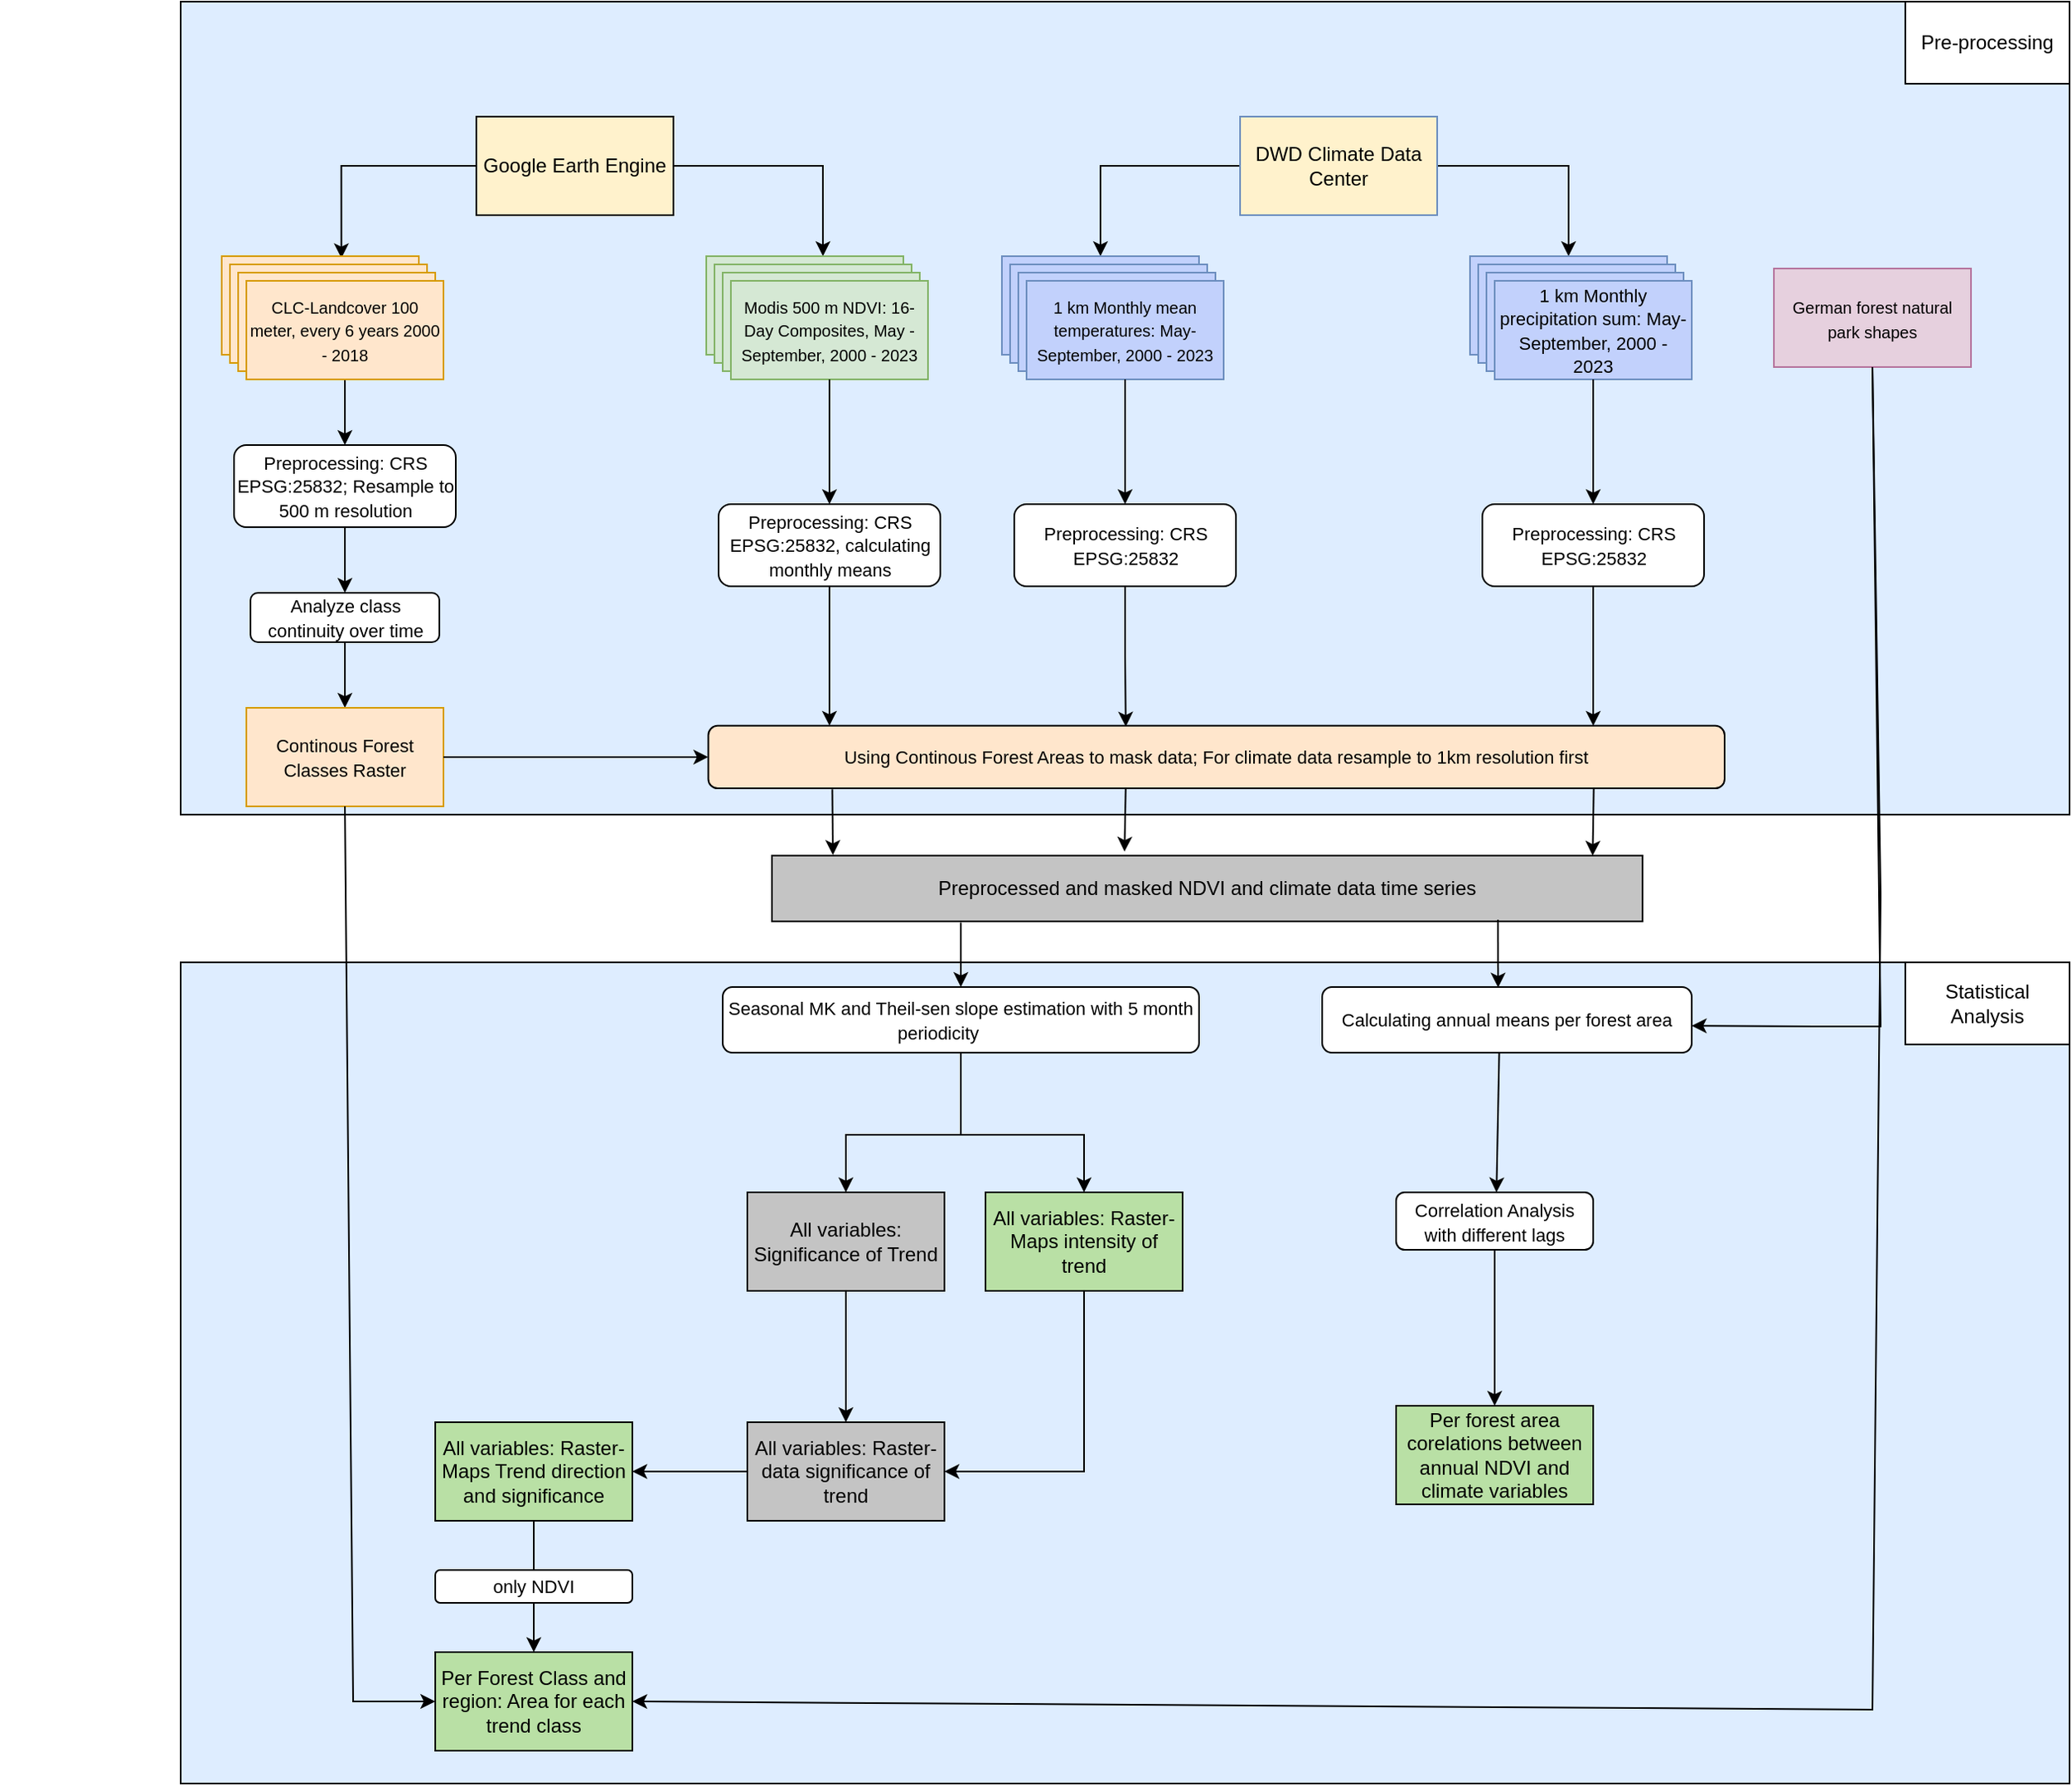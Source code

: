 <mxfile version="24.0.1" type="github">
  <diagram name="Seite-1" id="LFhBnV2CUkkyut7LVG_U">
    <mxGraphModel dx="953" dy="1349" grid="1" gridSize="5" guides="1" tooltips="1" connect="1" arrows="1" fold="1" page="1" pageScale="1" pageWidth="827" pageHeight="1169" math="0" shadow="0">
      <root>
        <mxCell id="0" />
        <mxCell id="1" parent="0" />
        <mxCell id="IiJ3tMai2EsCHPYlgADN-67" value="&amp;nbsp;" style="rounded=0;whiteSpace=wrap;html=1;fillColor=#DEEDFF;" parent="1" vertex="1">
          <mxGeometry x="1920" y="635" width="1150" height="500" as="geometry" />
        </mxCell>
        <mxCell id="IiJ3tMai2EsCHPYlgADN-65" value="&amp;nbsp;" style="rounded=0;whiteSpace=wrap;html=1;fillColor=#DEEDFF;" parent="1" vertex="1">
          <mxGeometry x="1920" y="50" width="1150" height="495" as="geometry" />
        </mxCell>
        <mxCell id="bqKsiePvDk-b0oD-ANCA-25" value="" style="edgeStyle=orthogonalEdgeStyle;rounded=0;orthogonalLoop=1;jettySize=auto;html=1;" parent="1" source="q-NroQc5tZUEkmXBCrXv-5" target="bqKsiePvDk-b0oD-ANCA-24" edge="1">
          <mxGeometry relative="1" as="geometry" />
        </mxCell>
        <mxCell id="bqKsiePvDk-b0oD-ANCA-29" value="" style="edgeStyle=orthogonalEdgeStyle;rounded=0;orthogonalLoop=1;jettySize=auto;html=1;" parent="1" source="q-NroQc5tZUEkmXBCrXv-5" target="bqKsiePvDk-b0oD-ANCA-28" edge="1">
          <mxGeometry relative="1" as="geometry" />
        </mxCell>
        <mxCell id="q-NroQc5tZUEkmXBCrXv-5" value="&lt;font style=&quot;font-size: 12px;&quot;&gt;DWD Climate Data Center&lt;br&gt;&lt;/font&gt;" style="rounded=0;whiteSpace=wrap;html=1;fillColor=#FFF2CC;strokeColor=#6c8ebf;" parent="1" vertex="1">
          <mxGeometry x="2565" y="120" width="120" height="60" as="geometry" />
        </mxCell>
        <mxCell id="bqKsiePvDk-b0oD-ANCA-4" value="" style="edgeStyle=orthogonalEdgeStyle;rounded=0;orthogonalLoop=1;jettySize=auto;html=1;entryX=0.592;entryY=0;entryDx=0;entryDy=0;entryPerimeter=0;" parent="1" source="q-NroQc5tZUEkmXBCrXv-6" target="q-NroQc5tZUEkmXBCrXv-3" edge="1">
          <mxGeometry relative="1" as="geometry">
            <mxPoint x="2305" y="90.053" as="targetPoint" />
          </mxGeometry>
        </mxCell>
        <mxCell id="bqKsiePvDk-b0oD-ANCA-31" value="" style="edgeStyle=orthogonalEdgeStyle;rounded=0;orthogonalLoop=1;jettySize=auto;html=1;entryX=0.607;entryY=0.02;entryDx=0;entryDy=0;entryPerimeter=0;" parent="1" source="q-NroQc5tZUEkmXBCrXv-6" target="bqKsiePvDk-b0oD-ANCA-30" edge="1">
          <mxGeometry relative="1" as="geometry" />
        </mxCell>
        <mxCell id="q-NroQc5tZUEkmXBCrXv-6" value="Google Earth Engine" style="rounded=0;whiteSpace=wrap;html=1;fillColor=#FFF2CC;" parent="1" vertex="1">
          <mxGeometry x="2100" y="120" width="120" height="60" as="geometry" />
        </mxCell>
        <mxCell id="bqKsiePvDk-b0oD-ANCA-45" value="" style="group" parent="1" vertex="1" connectable="0">
          <mxGeometry x="2705" y="205" width="135" height="75" as="geometry" />
        </mxCell>
        <mxCell id="bqKsiePvDk-b0oD-ANCA-28" value="&lt;font style=&quot;font-size: 12px;&quot;&gt;&lt;br&gt;&lt;/font&gt;" style="rounded=0;whiteSpace=wrap;html=1;fillColor=#C2D1FC;strokeColor=#6c8ebf;" parent="bqKsiePvDk-b0oD-ANCA-45" vertex="1">
          <mxGeometry width="120" height="60" as="geometry" />
        </mxCell>
        <mxCell id="bqKsiePvDk-b0oD-ANCA-42" value="&lt;font style=&quot;font-size: 12px;&quot;&gt;&lt;br&gt;&lt;/font&gt;" style="rounded=0;whiteSpace=wrap;html=1;fillColor=#C2D1FC;strokeColor=#6c8ebf;" parent="bqKsiePvDk-b0oD-ANCA-45" vertex="1">
          <mxGeometry x="5" y="5" width="120" height="60" as="geometry" />
        </mxCell>
        <mxCell id="bqKsiePvDk-b0oD-ANCA-43" value="&lt;font style=&quot;font-size: 12px;&quot;&gt;&lt;br&gt;&lt;/font&gt;" style="rounded=0;whiteSpace=wrap;html=1;fillColor=#C2D1FC;strokeColor=#6c8ebf;" parent="bqKsiePvDk-b0oD-ANCA-45" vertex="1">
          <mxGeometry x="10" y="10" width="120" height="60" as="geometry" />
        </mxCell>
        <mxCell id="bqKsiePvDk-b0oD-ANCA-44" value="&lt;font style=&quot;&quot;&gt;&lt;font style=&quot;font-size: 11px;&quot;&gt;1 km Monthly precipitation sum: May-September, 2000 - 2023&lt;/font&gt;&lt;br&gt;&lt;/font&gt;" style="rounded=0;whiteSpace=wrap;html=1;fillColor=#C2D1FC;strokeColor=#6c8ebf;" parent="bqKsiePvDk-b0oD-ANCA-45" vertex="1">
          <mxGeometry x="15" y="15" width="120" height="60" as="geometry" />
        </mxCell>
        <mxCell id="bqKsiePvDk-b0oD-ANCA-46" value="" style="group" parent="1" vertex="1" connectable="0">
          <mxGeometry x="2420" y="205" width="135" height="75" as="geometry" />
        </mxCell>
        <mxCell id="bqKsiePvDk-b0oD-ANCA-24" value="&lt;font style=&quot;font-size: 12px;&quot;&gt;Monthly mean temperatures: May-September, 2000 - 2023&lt;br&gt;&lt;/font&gt;" style="rounded=0;whiteSpace=wrap;html=1;fillColor=#C2D1FC;strokeColor=#6c8ebf;" parent="bqKsiePvDk-b0oD-ANCA-46" vertex="1">
          <mxGeometry width="120" height="60" as="geometry" />
        </mxCell>
        <mxCell id="bqKsiePvDk-b0oD-ANCA-39" value="&lt;font style=&quot;font-size: 12px;&quot;&gt;Monthly mean temperatures: May-September, 2000 - 2023&lt;br&gt;&lt;/font&gt;" style="rounded=0;whiteSpace=wrap;html=1;fillColor=#C2D1FC;strokeColor=#6c8ebf;" parent="bqKsiePvDk-b0oD-ANCA-46" vertex="1">
          <mxGeometry x="5" y="5" width="120" height="60" as="geometry" />
        </mxCell>
        <mxCell id="bqKsiePvDk-b0oD-ANCA-40" value="&lt;font style=&quot;font-size: 12px;&quot;&gt;Monthly mean temperatures: May-September, 2000 - 2023&lt;br&gt;&lt;/font&gt;" style="rounded=0;whiteSpace=wrap;html=1;fillColor=#C2D1FC;strokeColor=#6c8ebf;" parent="bqKsiePvDk-b0oD-ANCA-46" vertex="1">
          <mxGeometry x="10" y="10" width="120" height="60" as="geometry" />
        </mxCell>
        <mxCell id="bqKsiePvDk-b0oD-ANCA-41" value="&lt;font style=&quot;&quot;&gt;&lt;font style=&quot;font-size: 10px;&quot;&gt;1 km Monthly mean temperatures: May-September, 2000 - 2023&lt;/font&gt;&lt;br&gt;&lt;/font&gt;" style="rounded=0;whiteSpace=wrap;html=1;fillColor=#C2D1FC;strokeColor=#6c8ebf;" parent="bqKsiePvDk-b0oD-ANCA-46" vertex="1">
          <mxGeometry x="15" y="15" width="120" height="60" as="geometry" />
        </mxCell>
        <mxCell id="bqKsiePvDk-b0oD-ANCA-47" value="" style="group" parent="1" vertex="1" connectable="0">
          <mxGeometry x="2240" y="205" width="135" height="75" as="geometry" />
        </mxCell>
        <mxCell id="q-NroQc5tZUEkmXBCrXv-3" value="Modis 250 m NDVI: 16-Day Composites; 2000 - 2023" style="rounded=0;whiteSpace=wrap;html=1;fillColor=#d5e8d4;strokeColor=#82b366;" parent="bqKsiePvDk-b0oD-ANCA-47" vertex="1">
          <mxGeometry width="120" height="60" as="geometry" />
        </mxCell>
        <mxCell id="bqKsiePvDk-b0oD-ANCA-21" value="Modis 250 m NDVI: 16-Day Composites; 2000 - 2023" style="rounded=0;whiteSpace=wrap;html=1;fillColor=#d5e8d4;strokeColor=#82b366;" parent="bqKsiePvDk-b0oD-ANCA-47" vertex="1">
          <mxGeometry x="5" y="5" width="120" height="60" as="geometry" />
        </mxCell>
        <mxCell id="bqKsiePvDk-b0oD-ANCA-22" value="Modis 250 m NDVI: 16-Day Composites; 2000 - 2023" style="rounded=0;whiteSpace=wrap;html=1;fillColor=#d5e8d4;strokeColor=#82b366;" parent="bqKsiePvDk-b0oD-ANCA-47" vertex="1">
          <mxGeometry x="10" y="10" width="120" height="60" as="geometry" />
        </mxCell>
        <mxCell id="bqKsiePvDk-b0oD-ANCA-23" value="&lt;font style=&quot;font-size: 10px;&quot;&gt;Modis 500 m NDVI: 16-Day Composites, May - September, 2000 - 2023&lt;/font&gt;" style="rounded=0;whiteSpace=wrap;html=1;fillColor=#d5e8d4;strokeColor=#82b366;" parent="bqKsiePvDk-b0oD-ANCA-47" vertex="1">
          <mxGeometry x="15" y="15" width="120" height="60" as="geometry" />
        </mxCell>
        <mxCell id="bqKsiePvDk-b0oD-ANCA-49" value="" style="group" parent="1" vertex="1" connectable="0">
          <mxGeometry x="1810" y="245" width="390" height="315" as="geometry" />
        </mxCell>
        <mxCell id="bqKsiePvDk-b0oD-ANCA-38" value="" style="edgeStyle=orthogonalEdgeStyle;rounded=0;orthogonalLoop=1;jettySize=auto;html=1;" parent="bqKsiePvDk-b0oD-ANCA-49" source="bqKsiePvDk-b0oD-ANCA-15" target="TDu1QzF_pjIgGod2TFzb-9" edge="1">
          <mxGeometry relative="1" as="geometry" />
        </mxCell>
        <mxCell id="bqKsiePvDk-b0oD-ANCA-15" value="&lt;font style=&quot;font-size: 11px;&quot;&gt;Analyze class continuity over time&lt;/font&gt;" style="rounded=1;whiteSpace=wrap;html=1;" parent="bqKsiePvDk-b0oD-ANCA-49" vertex="1">
          <mxGeometry x="152.5" y="165" width="115" height="30" as="geometry" />
        </mxCell>
        <mxCell id="bqKsiePvDk-b0oD-ANCA-33" value="" style="edgeStyle=orthogonalEdgeStyle;rounded=0;orthogonalLoop=1;jettySize=auto;html=1;" parent="bqKsiePvDk-b0oD-ANCA-49" source="bqKsiePvDk-b0oD-ANCA-9" target="bqKsiePvDk-b0oD-ANCA-15" edge="1">
          <mxGeometry relative="1" as="geometry" />
        </mxCell>
        <mxCell id="bqKsiePvDk-b0oD-ANCA-9" value="&lt;font style=&quot;font-size: 11px;&quot;&gt;Preprocessing: CRS EPSG:25832; Resample to 500 m resolution&lt;/font&gt;" style="rounded=1;whiteSpace=wrap;html=1;" parent="bqKsiePvDk-b0oD-ANCA-49" vertex="1">
          <mxGeometry x="142.5" y="75" width="135" height="50" as="geometry" />
        </mxCell>
        <mxCell id="bqKsiePvDk-b0oD-ANCA-32" value="" style="edgeStyle=orthogonalEdgeStyle;rounded=0;orthogonalLoop=1;jettySize=auto;html=1;exitX=0.5;exitY=1;exitDx=0;exitDy=0;" parent="bqKsiePvDk-b0oD-ANCA-49" source="bqKsiePvDk-b0oD-ANCA-36" target="bqKsiePvDk-b0oD-ANCA-9" edge="1">
          <mxGeometry relative="1" as="geometry" />
        </mxCell>
        <mxCell id="bqKsiePvDk-b0oD-ANCA-48" value="" style="group" parent="bqKsiePvDk-b0oD-ANCA-49" vertex="1" connectable="0">
          <mxGeometry x="135" y="-40" width="135" height="75" as="geometry" />
        </mxCell>
        <mxCell id="bqKsiePvDk-b0oD-ANCA-30" value="CLC-Landcover 100 meter, every 6 years 2000 - 2018" style="rounded=0;whiteSpace=wrap;html=1;fillColor=#ffe6cc;strokeColor=#d79b00;" parent="bqKsiePvDk-b0oD-ANCA-48" vertex="1">
          <mxGeometry width="120" height="60" as="geometry" />
        </mxCell>
        <mxCell id="bqKsiePvDk-b0oD-ANCA-34" value="CLC-Landcover 100 meter, every 6 years 2000 - 2018" style="rounded=0;whiteSpace=wrap;html=1;fillColor=#ffe6cc;strokeColor=#d79b00;" parent="bqKsiePvDk-b0oD-ANCA-48" vertex="1">
          <mxGeometry x="5" y="5" width="120" height="60" as="geometry" />
        </mxCell>
        <mxCell id="bqKsiePvDk-b0oD-ANCA-35" value="CLC-Landcover 100 meter, every 6 years 2000 - 2018" style="rounded=0;whiteSpace=wrap;html=1;fillColor=#ffe6cc;strokeColor=#d79b00;" parent="bqKsiePvDk-b0oD-ANCA-48" vertex="1">
          <mxGeometry x="10" y="10" width="120" height="60" as="geometry" />
        </mxCell>
        <mxCell id="bqKsiePvDk-b0oD-ANCA-36" value="&lt;font style=&quot;font-size: 10px;&quot;&gt;CLC-Landcover 100 meter, every 6 years 2000 - 2018&lt;/font&gt;" style="rounded=0;whiteSpace=wrap;html=1;fillColor=#ffe6cc;strokeColor=#d79b00;" parent="bqKsiePvDk-b0oD-ANCA-48" vertex="1">
          <mxGeometry x="15" y="15" width="120" height="60" as="geometry" />
        </mxCell>
        <mxCell id="TDu1QzF_pjIgGod2TFzb-9" value="&lt;font style=&quot;font-size: 11px;&quot;&gt;Continous Forest Classes Raster&lt;/font&gt;" style="rounded=0;whiteSpace=wrap;html=1;fillColor=#ffe6cc;strokeColor=#d79b00;" parent="bqKsiePvDk-b0oD-ANCA-49" vertex="1">
          <mxGeometry x="150" y="235" width="120" height="60" as="geometry" />
        </mxCell>
        <mxCell id="IiJ3tMai2EsCHPYlgADN-5" value="" style="edgeStyle=orthogonalEdgeStyle;rounded=0;orthogonalLoop=1;jettySize=auto;html=1;" parent="1" source="bqKsiePvDk-b0oD-ANCA-50" target="bqKsiePvDk-b0oD-ANCA-59" edge="1">
          <mxGeometry relative="1" as="geometry">
            <Array as="points">
              <mxPoint x="2315" y="460" />
              <mxPoint x="2315" y="460" />
            </Array>
          </mxGeometry>
        </mxCell>
        <mxCell id="bqKsiePvDk-b0oD-ANCA-50" value="&lt;font style=&quot;font-size: 11px;&quot;&gt;Preprocessing: CRS EPSG:25832, calculating monthly means&lt;/font&gt;" style="rounded=1;whiteSpace=wrap;html=1;" parent="1" vertex="1">
          <mxGeometry x="2247.5" y="356" width="135" height="50" as="geometry" />
        </mxCell>
        <mxCell id="bqKsiePvDk-b0oD-ANCA-51" value="" style="edgeStyle=orthogonalEdgeStyle;rounded=0;orthogonalLoop=1;jettySize=auto;html=1;" parent="1" source="bqKsiePvDk-b0oD-ANCA-23" target="bqKsiePvDk-b0oD-ANCA-50" edge="1">
          <mxGeometry relative="1" as="geometry" />
        </mxCell>
        <mxCell id="IiJ3tMai2EsCHPYlgADN-3" value="" style="edgeStyle=orthogonalEdgeStyle;rounded=0;orthogonalLoop=1;jettySize=auto;html=1;entryX=0.157;entryY=0.013;entryDx=0;entryDy=0;entryPerimeter=0;" parent="1" source="bqKsiePvDk-b0oD-ANCA-52" edge="1">
          <mxGeometry relative="1" as="geometry">
            <mxPoint x="2495.403" y="491.436" as="targetPoint" />
          </mxGeometry>
        </mxCell>
        <mxCell id="bqKsiePvDk-b0oD-ANCA-52" value="&lt;font style=&quot;font-size: 11px;&quot;&gt;Preprocessing: CRS EPSG:25832&lt;/font&gt;" style="rounded=1;whiteSpace=wrap;html=1;" parent="1" vertex="1">
          <mxGeometry x="2427.5" y="356" width="135" height="50" as="geometry" />
        </mxCell>
        <mxCell id="IiJ3tMai2EsCHPYlgADN-4" value="" style="edgeStyle=orthogonalEdgeStyle;rounded=0;orthogonalLoop=1;jettySize=auto;html=1;" parent="1" source="bqKsiePvDk-b0oD-ANCA-53" edge="1">
          <mxGeometry relative="1" as="geometry">
            <mxPoint x="2780.0" y="490.94" as="targetPoint" />
            <Array as="points">
              <mxPoint x="2780" y="445" />
              <mxPoint x="2780" y="445" />
            </Array>
          </mxGeometry>
        </mxCell>
        <mxCell id="bqKsiePvDk-b0oD-ANCA-53" value="&lt;font style=&quot;font-size: 11px;&quot;&gt;Preprocessing: CRS EPSG:25832&lt;/font&gt;" style="rounded=1;whiteSpace=wrap;html=1;" parent="1" vertex="1">
          <mxGeometry x="2712.5" y="356" width="135" height="50" as="geometry" />
        </mxCell>
        <mxCell id="bqKsiePvDk-b0oD-ANCA-54" value="" style="edgeStyle=orthogonalEdgeStyle;rounded=0;orthogonalLoop=1;jettySize=auto;html=1;" parent="1" source="bqKsiePvDk-b0oD-ANCA-41" target="bqKsiePvDk-b0oD-ANCA-52" edge="1">
          <mxGeometry relative="1" as="geometry" />
        </mxCell>
        <mxCell id="bqKsiePvDk-b0oD-ANCA-55" value="" style="edgeStyle=orthogonalEdgeStyle;rounded=0;orthogonalLoop=1;jettySize=auto;html=1;" parent="1" source="bqKsiePvDk-b0oD-ANCA-44" target="bqKsiePvDk-b0oD-ANCA-53" edge="1">
          <mxGeometry relative="1" as="geometry" />
        </mxCell>
        <mxCell id="bqKsiePvDk-b0oD-ANCA-59" value="&lt;font style=&quot;font-size: 11px;&quot;&gt;Using Continous Forest Areas to mask data; For climate data resample to 1km resolution first&lt;/font&gt;" style="rounded=1;whiteSpace=wrap;html=1;fillColor=#FFE6CC;" parent="1" vertex="1">
          <mxGeometry x="2241.25" y="490.93" width="618.75" height="38.13" as="geometry" />
        </mxCell>
        <mxCell id="IiJ3tMai2EsCHPYlgADN-10" value="&lt;font style=&quot;font-size: 11px;&quot;&gt;Seasonal MK and Theil-sen slope estimation with 5 month periodicity&amp;nbsp; &amp;nbsp; &amp;nbsp; &amp;nbsp; &amp;nbsp;&lt;/font&gt;" style="rounded=1;whiteSpace=wrap;html=1;fillColor=#FFFFFF;" parent="1" vertex="1">
          <mxGeometry x="2250" y="650" width="290" height="40" as="geometry" />
        </mxCell>
        <mxCell id="IiJ3tMai2EsCHPYlgADN-21" value="" style="edgeStyle=orthogonalEdgeStyle;rounded=0;orthogonalLoop=1;jettySize=auto;html=1;" parent="1" source="TDu1QzF_pjIgGod2TFzb-9" target="bqKsiePvDk-b0oD-ANCA-59" edge="1">
          <mxGeometry relative="1" as="geometry" />
        </mxCell>
        <mxCell id="IiJ3tMai2EsCHPYlgADN-40" value="" style="edgeStyle=orthogonalEdgeStyle;rounded=0;orthogonalLoop=1;jettySize=auto;html=1;" parent="1" source="IiJ3tMai2EsCHPYlgADN-26" target="IiJ3tMai2EsCHPYlgADN-39" edge="1">
          <mxGeometry relative="1" as="geometry" />
        </mxCell>
        <mxCell id="IiJ3tMai2EsCHPYlgADN-26" value="All variables:&lt;br style=&quot;border-color: var(--border-color);&quot;&gt;Significance of Trend" style="rounded=0;whiteSpace=wrap;html=1;fillColor=#C4C4C4;" parent="1" vertex="1">
          <mxGeometry x="2265" y="775" width="120" height="60" as="geometry" />
        </mxCell>
        <mxCell id="IiJ3tMai2EsCHPYlgADN-42" value="" style="edgeStyle=orthogonalEdgeStyle;rounded=0;orthogonalLoop=1;jettySize=auto;html=1;entryX=1;entryY=0.5;entryDx=0;entryDy=0;" parent="1" source="IiJ3tMai2EsCHPYlgADN-28" target="IiJ3tMai2EsCHPYlgADN-39" edge="1">
          <mxGeometry relative="1" as="geometry">
            <mxPoint x="2470" y="960" as="targetPoint" />
            <Array as="points">
              <mxPoint x="2470" y="945" />
            </Array>
          </mxGeometry>
        </mxCell>
        <mxCell id="IiJ3tMai2EsCHPYlgADN-28" value="All variables: Raster-Maps intensity of trend" style="rounded=0;whiteSpace=wrap;html=1;fillColor=#B9E0A5;" parent="1" vertex="1">
          <mxGeometry x="2410" y="775" width="120" height="60" as="geometry" />
        </mxCell>
        <mxCell id="IiJ3tMai2EsCHPYlgADN-63" value="" style="edgeStyle=orthogonalEdgeStyle;rounded=0;orthogonalLoop=1;jettySize=auto;html=1;entryX=0.5;entryY=0;entryDx=0;entryDy=0;" parent="1" source="IiJ3tMai2EsCHPYlgADN-30" target="IiJ3tMai2EsCHPYlgADN-64" edge="1">
          <mxGeometry relative="1" as="geometry">
            <mxPoint x="2720" y="890" as="targetPoint" />
          </mxGeometry>
        </mxCell>
        <mxCell id="IiJ3tMai2EsCHPYlgADN-30" value="&lt;font style=&quot;font-size: 11px;&quot;&gt;Correlation Analysis with different lags&lt;/font&gt;" style="rounded=1;whiteSpace=wrap;html=1;" parent="1" vertex="1">
          <mxGeometry x="2660" y="775" width="120" height="35" as="geometry" />
        </mxCell>
        <mxCell id="IiJ3tMai2EsCHPYlgADN-35" value="" style="endArrow=classic;html=1;rounded=0;exitX=0.5;exitY=1;exitDx=0;exitDy=0;entryX=0.5;entryY=0;entryDx=0;entryDy=0;" parent="1" source="IiJ3tMai2EsCHPYlgADN-10" target="IiJ3tMai2EsCHPYlgADN-28" edge="1">
          <mxGeometry width="50" height="50" relative="1" as="geometry">
            <mxPoint x="2505" y="750" as="sourcePoint" />
            <mxPoint x="2555" y="700" as="targetPoint" />
            <Array as="points">
              <mxPoint x="2395" y="740" />
              <mxPoint x="2470" y="740" />
            </Array>
          </mxGeometry>
        </mxCell>
        <mxCell id="IiJ3tMai2EsCHPYlgADN-36" value="" style="endArrow=classic;html=1;rounded=0;entryX=0.5;entryY=0;entryDx=0;entryDy=0;exitX=0.5;exitY=1;exitDx=0;exitDy=0;" parent="1" source="IiJ3tMai2EsCHPYlgADN-10" target="IiJ3tMai2EsCHPYlgADN-26" edge="1">
          <mxGeometry width="50" height="50" relative="1" as="geometry">
            <mxPoint x="2395" y="750" as="sourcePoint" />
            <mxPoint x="2410" y="680" as="targetPoint" />
            <Array as="points">
              <mxPoint x="2395" y="740" />
              <mxPoint x="2325" y="740" />
            </Array>
          </mxGeometry>
        </mxCell>
        <mxCell id="IiJ3tMai2EsCHPYlgADN-38" value="" style="endArrow=classic;html=1;rounded=0;entryX=0.5;entryY=0;entryDx=0;entryDy=0;exitX=0.479;exitY=0.992;exitDx=0;exitDy=0;exitPerimeter=0;" parent="1" source="IiJ3tMai2EsCHPYlgADN-76" edge="1">
          <mxGeometry width="50" height="50" relative="1" as="geometry">
            <mxPoint x="2721" y="698" as="sourcePoint" />
            <mxPoint x="2721.1" y="775" as="targetPoint" />
          </mxGeometry>
        </mxCell>
        <mxCell id="IiJ3tMai2EsCHPYlgADN-45" value="" style="edgeStyle=orthogonalEdgeStyle;rounded=0;orthogonalLoop=1;jettySize=auto;html=1;" parent="1" source="IiJ3tMai2EsCHPYlgADN-39" target="IiJ3tMai2EsCHPYlgADN-44" edge="1">
          <mxGeometry relative="1" as="geometry" />
        </mxCell>
        <mxCell id="IiJ3tMai2EsCHPYlgADN-39" value="All variables: Raster-data significance of trend" style="rounded=0;whiteSpace=wrap;html=1;fillColor=#C4C4C4;" parent="1" vertex="1">
          <mxGeometry x="2265" y="915" width="120" height="60" as="geometry" />
        </mxCell>
        <mxCell id="IiJ3tMai2EsCHPYlgADN-43" value="" style="endArrow=classic;html=1;rounded=0;exitX=0.5;exitY=1;exitDx=0;exitDy=0;entryX=0;entryY=0.5;entryDx=0;entryDy=0;" parent="1" source="TDu1QzF_pjIgGod2TFzb-9" target="IiJ3tMai2EsCHPYlgADN-58" edge="1">
          <mxGeometry width="50" height="50" relative="1" as="geometry">
            <mxPoint x="2240" y="650" as="sourcePoint" />
            <mxPoint x="2045" y="875" as="targetPoint" />
            <Array as="points">
              <mxPoint x="2025" y="1085" />
            </Array>
          </mxGeometry>
        </mxCell>
        <mxCell id="IiJ3tMai2EsCHPYlgADN-59" value="" style="edgeStyle=orthogonalEdgeStyle;rounded=0;orthogonalLoop=1;jettySize=auto;html=1;" parent="1" source="IiJ3tMai2EsCHPYlgADN-44" target="IiJ3tMai2EsCHPYlgADN-58" edge="1">
          <mxGeometry relative="1" as="geometry" />
        </mxCell>
        <mxCell id="IiJ3tMai2EsCHPYlgADN-44" value="All variables: Raster-Maps Trend direction and significance" style="rounded=0;whiteSpace=wrap;html=1;fillColor=#B9E0A5;" parent="1" vertex="1">
          <mxGeometry x="2075" y="915" width="120" height="60" as="geometry" />
        </mxCell>
        <mxCell id="IiJ3tMai2EsCHPYlgADN-52" value="&lt;font style=&quot;&quot;&gt;&lt;font style=&quot;font-size: 10px;&quot;&gt;German forest natural park shapes&lt;/font&gt;&lt;br&gt;&lt;/font&gt;" style="rounded=0;whiteSpace=wrap;html=1;fillColor=#E6D0DE;strokeColor=#B5739D;" parent="1" vertex="1">
          <mxGeometry x="2890" y="212.5" width="120" height="60" as="geometry" />
        </mxCell>
        <mxCell id="IiJ3tMai2EsCHPYlgADN-56" value="" style="endArrow=classic;html=1;rounded=0;exitX=0.5;exitY=1;exitDx=0;exitDy=0;entryX=1;entryY=0.59;entryDx=0;entryDy=0;entryPerimeter=0;" parent="1" source="IiJ3tMai2EsCHPYlgADN-52" target="IiJ3tMai2EsCHPYlgADN-76" edge="1">
          <mxGeometry width="50" height="50" relative="1" as="geometry">
            <mxPoint x="2985" y="270" as="sourcePoint" />
            <mxPoint x="2805" y="615" as="targetPoint" />
            <Array as="points">
              <mxPoint x="2955" y="674" />
              <mxPoint x="2915" y="674" />
            </Array>
          </mxGeometry>
        </mxCell>
        <mxCell id="IiJ3tMai2EsCHPYlgADN-57" value="" style="endArrow=classic;html=1;rounded=0;exitX=0.5;exitY=1;exitDx=0;exitDy=0;entryX=1;entryY=0.5;entryDx=0;entryDy=0;" parent="1" source="IiJ3tMai2EsCHPYlgADN-52" target="IiJ3tMai2EsCHPYlgADN-58" edge="1">
          <mxGeometry width="50" height="50" relative="1" as="geometry">
            <mxPoint x="2984.71" y="270" as="sourcePoint" />
            <mxPoint x="2125" y="930" as="targetPoint" />
            <Array as="points">
              <mxPoint x="2955" y="594" />
              <mxPoint x="2950" y="1090" />
            </Array>
          </mxGeometry>
        </mxCell>
        <mxCell id="IiJ3tMai2EsCHPYlgADN-58" value="Per Forest Class and region: Area for each trend class" style="rounded=0;whiteSpace=wrap;html=1;fillColor=#B9E0A5;" parent="1" vertex="1">
          <mxGeometry x="2075" y="1055" width="120" height="60" as="geometry" />
        </mxCell>
        <mxCell id="IiJ3tMai2EsCHPYlgADN-60" value="&lt;font style=&quot;font-size: 11px;&quot;&gt;only NDVI&lt;/font&gt;" style="rounded=1;whiteSpace=wrap;html=1;" parent="1" vertex="1">
          <mxGeometry x="2075" y="1005" width="120" height="20" as="geometry" />
        </mxCell>
        <mxCell id="IiJ3tMai2EsCHPYlgADN-64" value="Per forest area corelations between annual NDVI and climate variables" style="rounded=0;whiteSpace=wrap;html=1;fillColor=#B9E0A5;" parent="1" vertex="1">
          <mxGeometry x="2660" y="905" width="120" height="60" as="geometry" />
        </mxCell>
        <mxCell id="IiJ3tMai2EsCHPYlgADN-66" value="Pre-processing" style="rounded=0;whiteSpace=wrap;html=1;" parent="1" vertex="1">
          <mxGeometry x="2970" y="50" width="100" height="50" as="geometry" />
        </mxCell>
        <mxCell id="IiJ3tMai2EsCHPYlgADN-68" value="Statistical Analysis" style="rounded=0;whiteSpace=wrap;html=1;" parent="1" vertex="1">
          <mxGeometry x="2970" y="635" width="100" height="50" as="geometry" />
        </mxCell>
        <mxCell id="IiJ3tMai2EsCHPYlgADN-69" value="Preprocessed and masked NDVI and climate data time series" style="rounded=0;whiteSpace=wrap;html=1;fillColor=#C4C4C4;" parent="1" vertex="1">
          <mxGeometry x="2280" y="570" width="530" height="40" as="geometry" />
        </mxCell>
        <mxCell id="IiJ3tMai2EsCHPYlgADN-71" value="" style="endArrow=classic;html=1;rounded=0;exitX=0.862;exitY=0.975;exitDx=0;exitDy=0;exitPerimeter=0;entryX=0.932;entryY=-0.01;entryDx=0;entryDy=0;entryPerimeter=0;" parent="1" edge="1">
          <mxGeometry width="50" height="50" relative="1" as="geometry">
            <mxPoint x="2780.323" y="528.507" as="sourcePoint" />
            <mxPoint x="2779.67" y="570.0" as="targetPoint" />
          </mxGeometry>
        </mxCell>
        <mxCell id="IiJ3tMai2EsCHPYlgADN-72" value="" style="endArrow=classic;html=1;rounded=0;exitX=0.415;exitY=0.996;exitDx=0;exitDy=0;exitPerimeter=0;entryX=0.41;entryY=-0.065;entryDx=0;entryDy=0;entryPerimeter=0;" parent="1" edge="1">
          <mxGeometry width="50" height="50" relative="1" as="geometry">
            <mxPoint x="2495.361" y="529.057" as="sourcePoint" />
            <mxPoint x="2494.63" y="567.55" as="targetPoint" />
          </mxGeometry>
        </mxCell>
        <mxCell id="IiJ3tMai2EsCHPYlgADN-74" value="" style="endArrow=classic;html=1;rounded=0;exitX=0.122;exitY=1.014;exitDx=0;exitDy=0;exitPerimeter=0;entryX=0.07;entryY=-0.01;entryDx=0;entryDy=0;entryPerimeter=0;" parent="1" source="bqKsiePvDk-b0oD-ANCA-59" target="IiJ3tMai2EsCHPYlgADN-69" edge="1">
          <mxGeometry width="50" height="50" relative="1" as="geometry">
            <mxPoint x="2330" y="565" as="sourcePoint" />
            <mxPoint x="2380" y="515" as="targetPoint" />
          </mxGeometry>
        </mxCell>
        <mxCell id="IiJ3tMai2EsCHPYlgADN-75" value="" style="endArrow=classic;html=1;rounded=0;exitX=0.217;exitY=1.018;exitDx=0;exitDy=0;exitPerimeter=0;entryX=0.5;entryY=0;entryDx=0;entryDy=0;" parent="1" source="IiJ3tMai2EsCHPYlgADN-69" target="IiJ3tMai2EsCHPYlgADN-10" edge="1">
          <mxGeometry width="50" height="50" relative="1" as="geometry">
            <mxPoint x="2620" y="705" as="sourcePoint" />
            <mxPoint x="2670" y="655" as="targetPoint" />
          </mxGeometry>
        </mxCell>
        <mxCell id="IiJ3tMai2EsCHPYlgADN-76" value="&lt;font style=&quot;font-size: 11px;&quot;&gt;Calculating annual means per forest area&lt;/font&gt;" style="rounded=1;whiteSpace=wrap;html=1;fillColor=#FFFFFF;" parent="1" vertex="1">
          <mxGeometry x="2615" y="650" width="225" height="40" as="geometry" />
        </mxCell>
        <mxCell id="IiJ3tMai2EsCHPYlgADN-77" value="" style="endArrow=classic;html=1;rounded=0;exitX=0.834;exitY=0.976;exitDx=0;exitDy=0;exitPerimeter=0;entryX=0.476;entryY=0.008;entryDx=0;entryDy=0;entryPerimeter=0;" parent="1" source="IiJ3tMai2EsCHPYlgADN-69" target="IiJ3tMai2EsCHPYlgADN-76" edge="1">
          <mxGeometry width="50" height="50" relative="1" as="geometry">
            <mxPoint x="2735" y="730" as="sourcePoint" />
            <mxPoint x="2785" y="680" as="targetPoint" />
          </mxGeometry>
        </mxCell>
      </root>
    </mxGraphModel>
  </diagram>
</mxfile>

